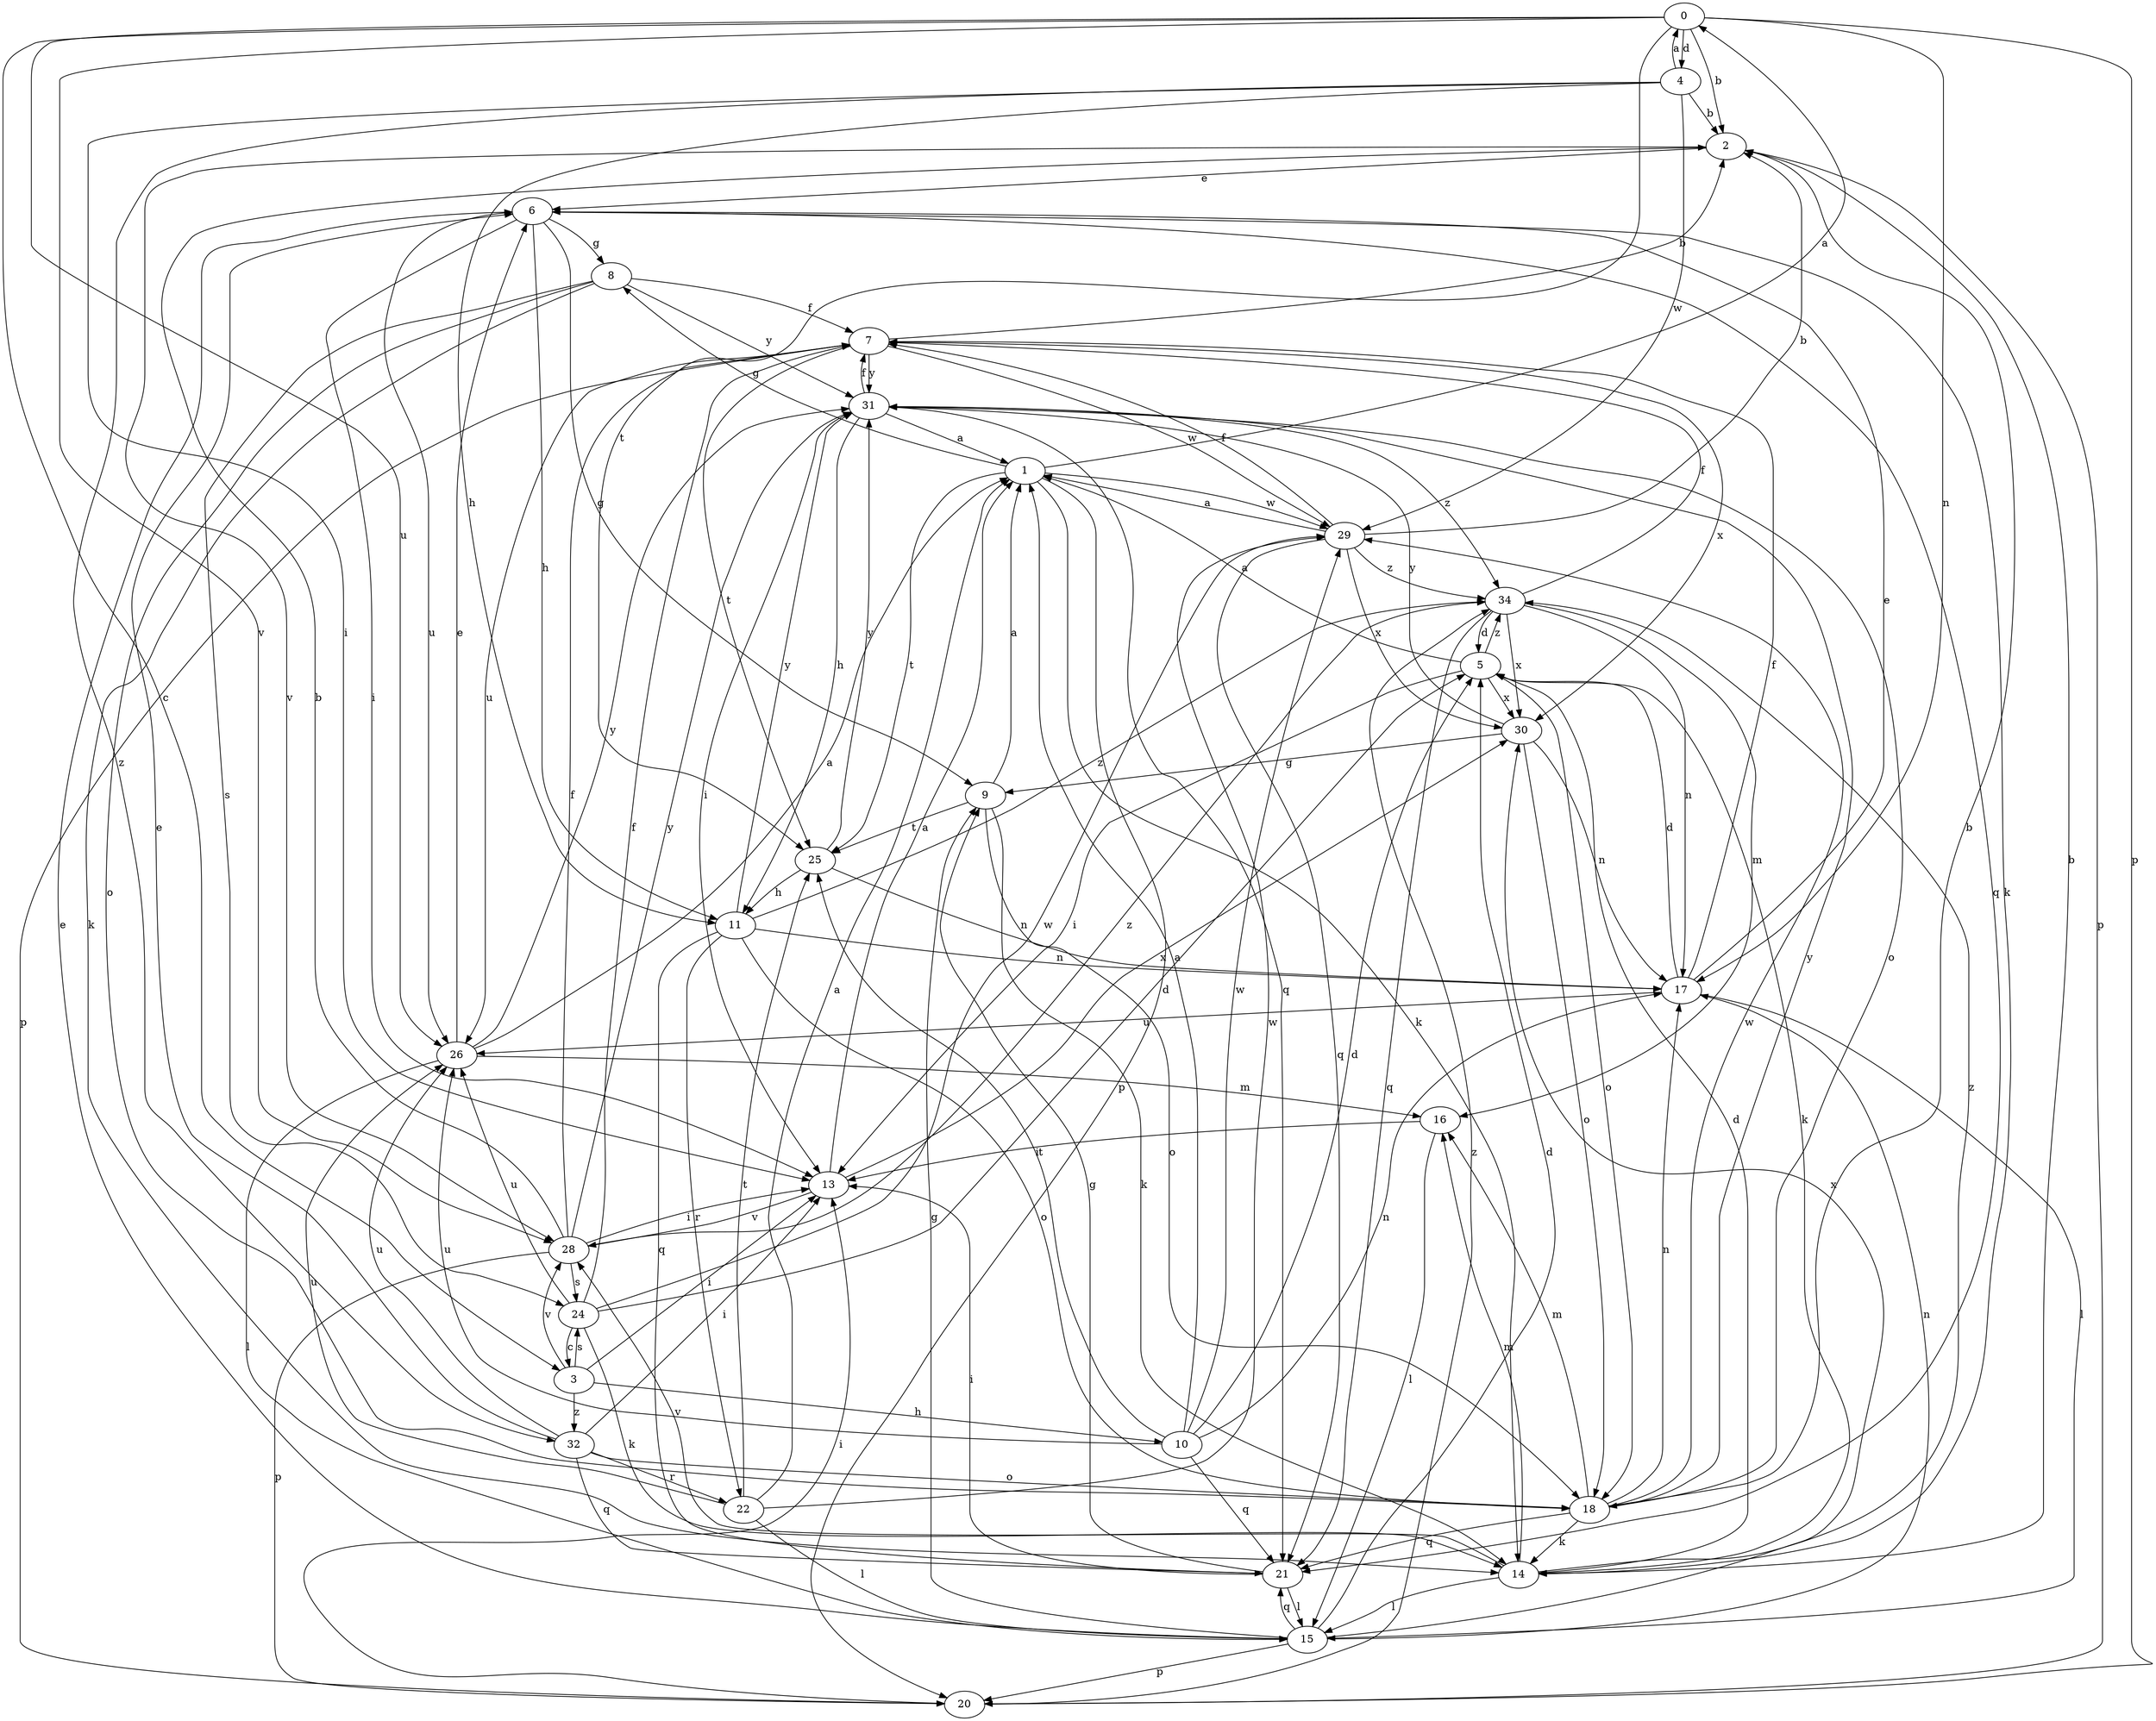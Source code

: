 strict digraph  {
0;
1;
2;
3;
4;
5;
6;
7;
8;
9;
10;
11;
13;
14;
15;
16;
17;
18;
20;
21;
22;
24;
25;
26;
28;
29;
30;
31;
32;
34;
0 -> 2  [label=b];
0 -> 3  [label=c];
0 -> 4  [label=d];
0 -> 17  [label=n];
0 -> 20  [label=p];
0 -> 25  [label=t];
0 -> 26  [label=u];
0 -> 28  [label=v];
1 -> 0  [label=a];
1 -> 8  [label=g];
1 -> 14  [label=k];
1 -> 20  [label=p];
1 -> 25  [label=t];
1 -> 29  [label=w];
2 -> 6  [label=e];
2 -> 20  [label=p];
2 -> 28  [label=v];
3 -> 10  [label=h];
3 -> 13  [label=i];
3 -> 24  [label=s];
3 -> 28  [label=v];
3 -> 32  [label=z];
4 -> 0  [label=a];
4 -> 2  [label=b];
4 -> 11  [label=h];
4 -> 13  [label=i];
4 -> 29  [label=w];
4 -> 32  [label=z];
5 -> 1  [label=a];
5 -> 13  [label=i];
5 -> 14  [label=k];
5 -> 18  [label=o];
5 -> 30  [label=x];
5 -> 34  [label=z];
6 -> 8  [label=g];
6 -> 9  [label=g];
6 -> 11  [label=h];
6 -> 13  [label=i];
6 -> 14  [label=k];
6 -> 21  [label=q];
6 -> 26  [label=u];
7 -> 2  [label=b];
7 -> 20  [label=p];
7 -> 25  [label=t];
7 -> 26  [label=u];
7 -> 29  [label=w];
7 -> 30  [label=x];
7 -> 31  [label=y];
8 -> 7  [label=f];
8 -> 14  [label=k];
8 -> 18  [label=o];
8 -> 24  [label=s];
8 -> 31  [label=y];
9 -> 1  [label=a];
9 -> 14  [label=k];
9 -> 18  [label=o];
9 -> 25  [label=t];
10 -> 1  [label=a];
10 -> 5  [label=d];
10 -> 17  [label=n];
10 -> 21  [label=q];
10 -> 25  [label=t];
10 -> 26  [label=u];
10 -> 29  [label=w];
11 -> 17  [label=n];
11 -> 18  [label=o];
11 -> 21  [label=q];
11 -> 22  [label=r];
11 -> 31  [label=y];
11 -> 34  [label=z];
13 -> 1  [label=a];
13 -> 28  [label=v];
13 -> 30  [label=x];
14 -> 2  [label=b];
14 -> 5  [label=d];
14 -> 15  [label=l];
14 -> 16  [label=m];
14 -> 28  [label=v];
14 -> 34  [label=z];
15 -> 5  [label=d];
15 -> 6  [label=e];
15 -> 9  [label=g];
15 -> 17  [label=n];
15 -> 20  [label=p];
15 -> 21  [label=q];
15 -> 30  [label=x];
16 -> 13  [label=i];
16 -> 15  [label=l];
17 -> 5  [label=d];
17 -> 6  [label=e];
17 -> 7  [label=f];
17 -> 15  [label=l];
17 -> 26  [label=u];
18 -> 2  [label=b];
18 -> 14  [label=k];
18 -> 16  [label=m];
18 -> 17  [label=n];
18 -> 21  [label=q];
18 -> 29  [label=w];
18 -> 31  [label=y];
20 -> 13  [label=i];
20 -> 34  [label=z];
21 -> 9  [label=g];
21 -> 13  [label=i];
21 -> 15  [label=l];
22 -> 1  [label=a];
22 -> 15  [label=l];
22 -> 25  [label=t];
22 -> 26  [label=u];
22 -> 29  [label=w];
24 -> 3  [label=c];
24 -> 5  [label=d];
24 -> 7  [label=f];
24 -> 14  [label=k];
24 -> 26  [label=u];
24 -> 29  [label=w];
25 -> 11  [label=h];
25 -> 17  [label=n];
25 -> 31  [label=y];
26 -> 1  [label=a];
26 -> 6  [label=e];
26 -> 15  [label=l];
26 -> 16  [label=m];
26 -> 31  [label=y];
28 -> 2  [label=b];
28 -> 7  [label=f];
28 -> 13  [label=i];
28 -> 20  [label=p];
28 -> 24  [label=s];
28 -> 31  [label=y];
28 -> 34  [label=z];
29 -> 1  [label=a];
29 -> 2  [label=b];
29 -> 7  [label=f];
29 -> 21  [label=q];
29 -> 30  [label=x];
29 -> 34  [label=z];
30 -> 9  [label=g];
30 -> 17  [label=n];
30 -> 18  [label=o];
30 -> 31  [label=y];
31 -> 1  [label=a];
31 -> 7  [label=f];
31 -> 11  [label=h];
31 -> 13  [label=i];
31 -> 18  [label=o];
31 -> 21  [label=q];
31 -> 34  [label=z];
32 -> 6  [label=e];
32 -> 13  [label=i];
32 -> 18  [label=o];
32 -> 21  [label=q];
32 -> 22  [label=r];
32 -> 26  [label=u];
34 -> 5  [label=d];
34 -> 7  [label=f];
34 -> 16  [label=m];
34 -> 17  [label=n];
34 -> 21  [label=q];
34 -> 30  [label=x];
}
